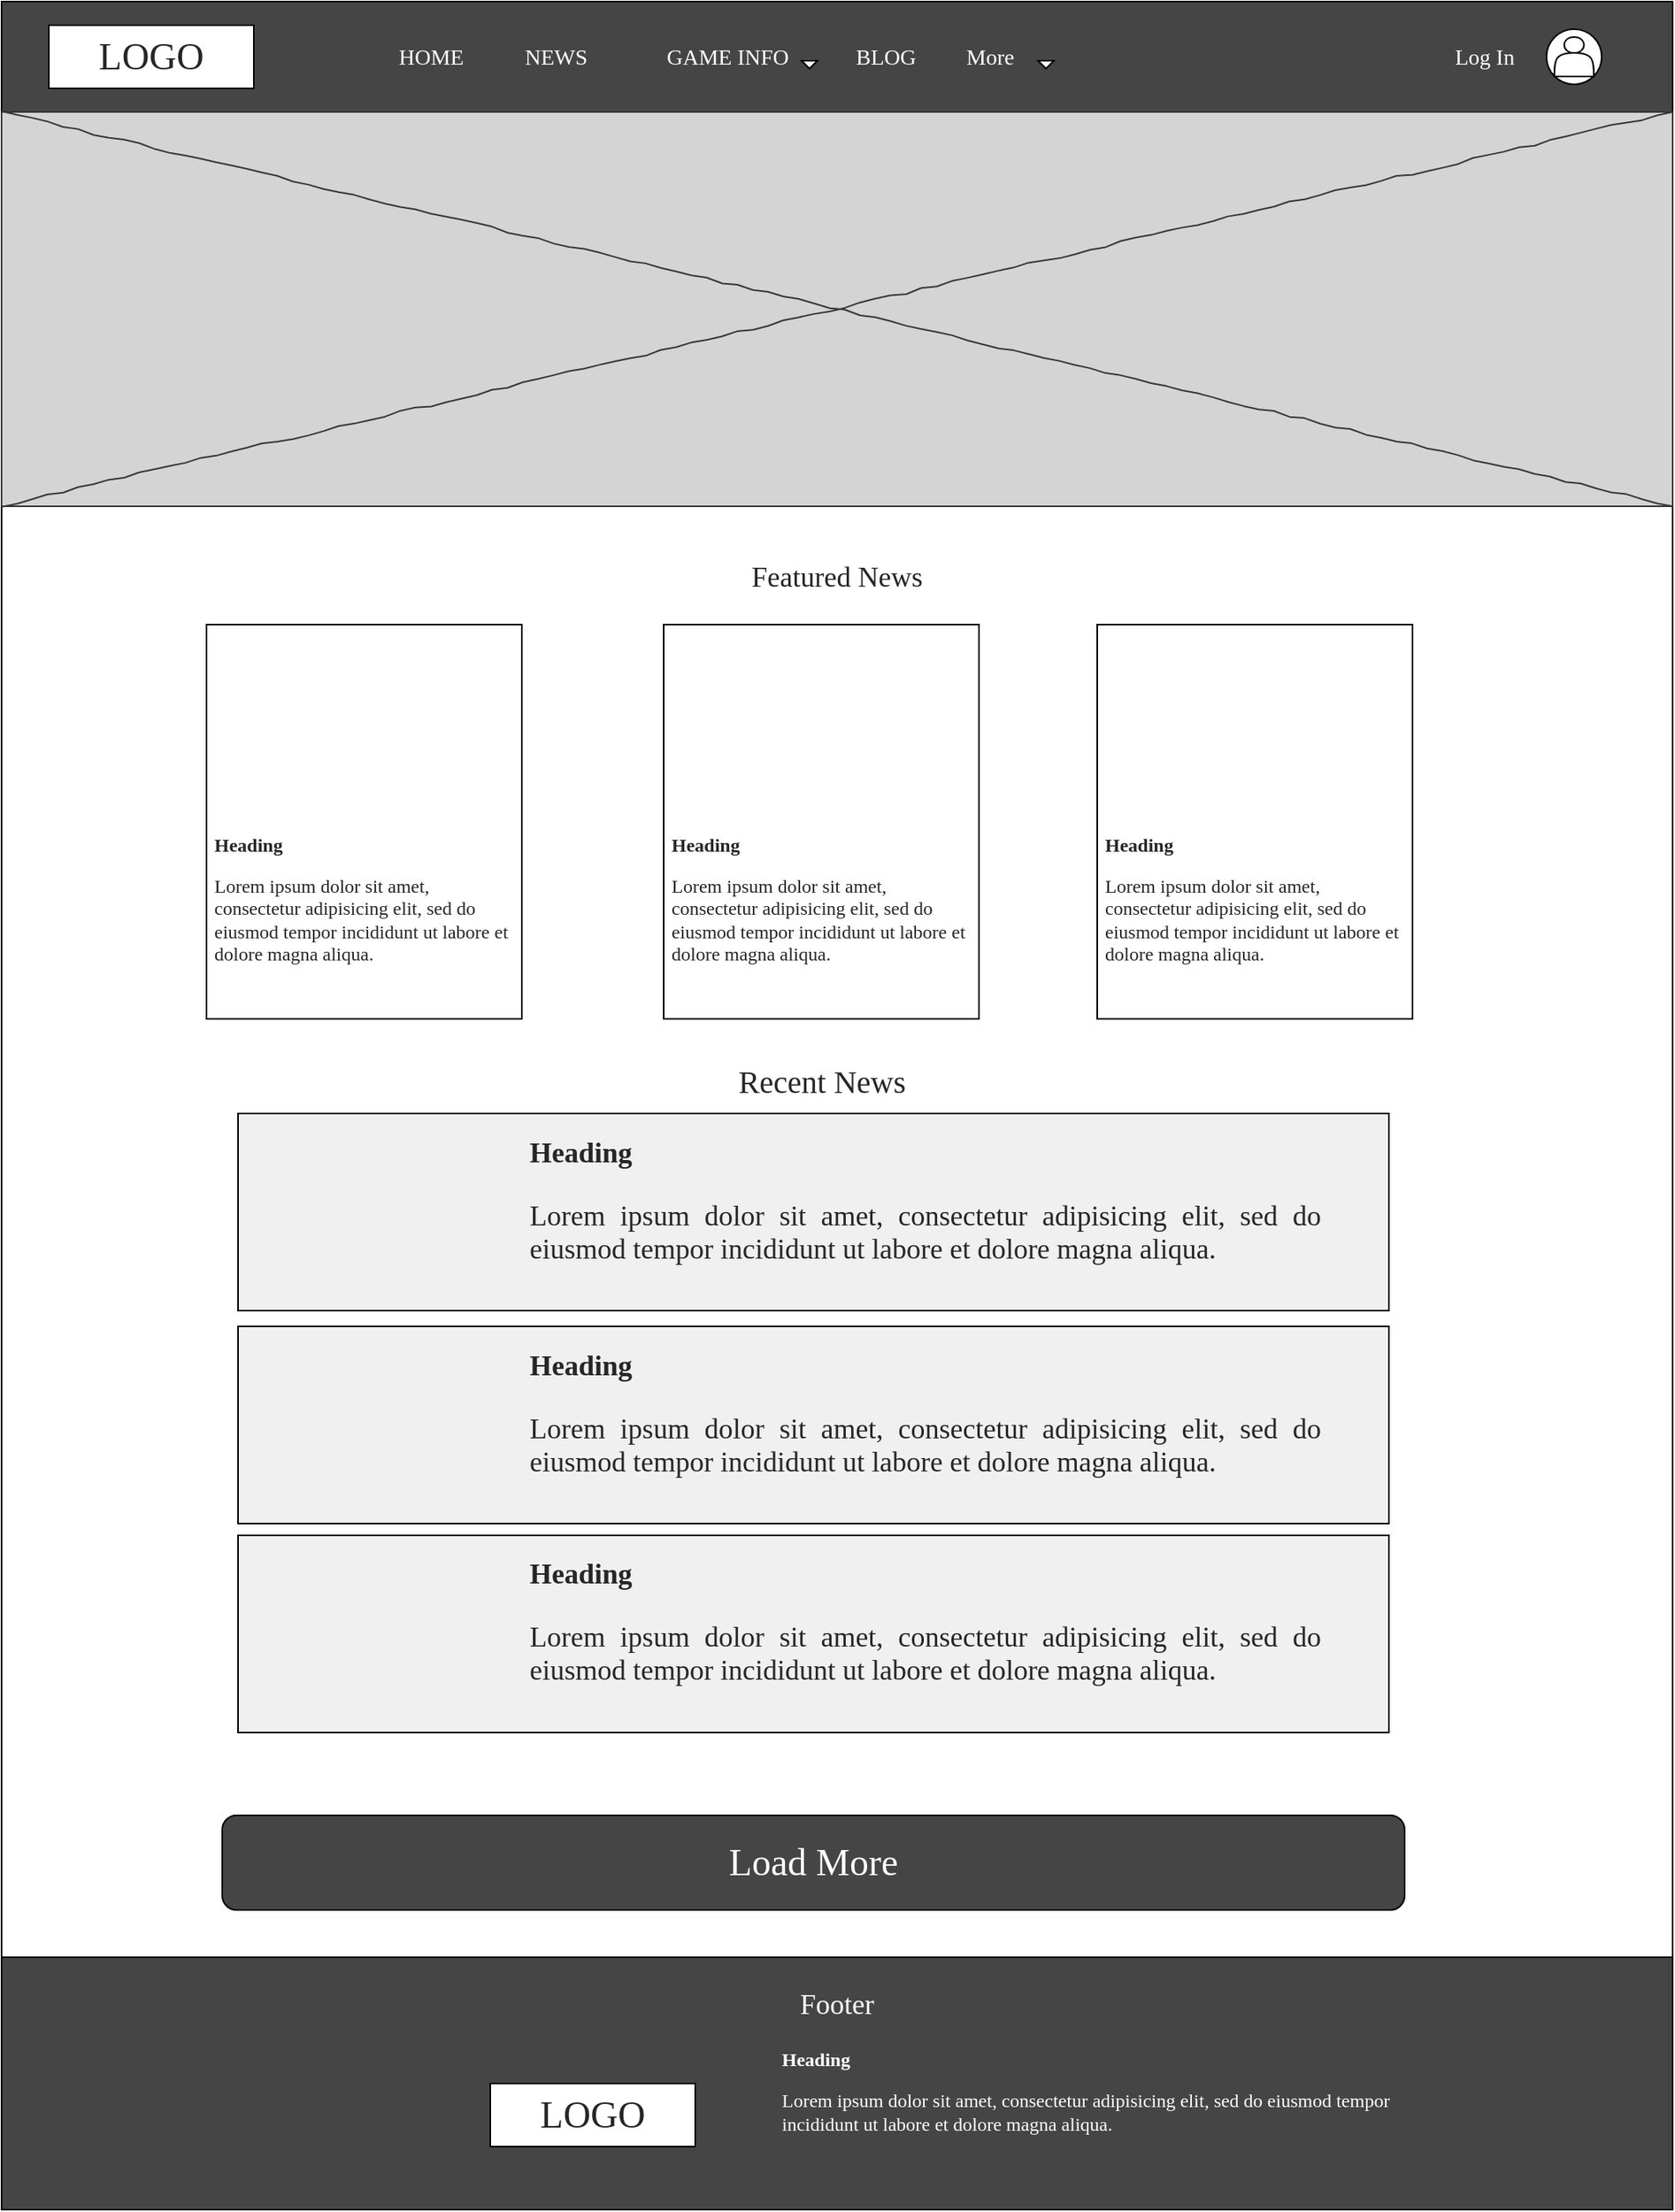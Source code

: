 <mxfile version="15.8.4" type="device"><diagram name="Page-1" id="03018318-947c-dd8e-b7a3-06fadd420f32"><mxGraphModel dx="1736" dy="964" grid="1" gridSize="10" guides="1" tooltips="1" connect="1" arrows="1" fold="1" page="1" pageScale="1" pageWidth="1100" pageHeight="850" background="none" math="0" shadow="0"><root><mxCell id="0"/><mxCell id="1" parent="0"/><mxCell id="8YxkekfNUOhZUSyfXrQ1-2" value="" style="rounded=0;whiteSpace=wrap;html=1;strokeColor=default;" vertex="1" parent="1"><mxGeometry x="30" y="10" width="1060" height="1400" as="geometry"/></mxCell><mxCell id="8YxkekfNUOhZUSyfXrQ1-4" value="" style="rounded=0;whiteSpace=wrap;html=1;strokeColor=default;fillColor=#454545;" vertex="1" parent="1"><mxGeometry x="30" y="10" width="1060" height="70" as="geometry"/></mxCell><mxCell id="677b7b8949515195-11" value="&lt;font color=&quot;#ffffff&quot;&gt;HOME&lt;/font&gt;" style="text;html=1;points=[];align=left;verticalAlign=top;spacingTop=-4;fontSize=14;fontFamily=Verdana" parent="1" vertex="1"><mxGeometry x="280" y="35" width="60" height="20" as="geometry"/></mxCell><mxCell id="677b7b8949515195-12" value="&lt;font color=&quot;#ffffff&quot;&gt;NEWS&lt;/font&gt;" style="text;html=1;points=[];align=left;verticalAlign=top;spacingTop=-4;fontSize=14;fontFamily=Verdana" parent="1" vertex="1"><mxGeometry x="360" y="35" width="60" height="20" as="geometry"/></mxCell><mxCell id="677b7b8949515195-13" value="&lt;font color=&quot;#ffffff&quot;&gt;GAME INFO&lt;/font&gt;" style="text;html=1;points=[];align=left;verticalAlign=top;spacingTop=-4;fontSize=14;fontFamily=Verdana" parent="1" vertex="1"><mxGeometry x="450" y="35" width="60" height="20" as="geometry"/></mxCell><mxCell id="677b7b8949515195-14" value="&lt;font color=&quot;#ffffff&quot;&gt;BLOG&lt;/font&gt;" style="text;html=1;points=[];align=left;verticalAlign=top;spacingTop=-4;fontSize=14;fontFamily=Verdana" parent="1" vertex="1"><mxGeometry x="570" y="35" width="60" height="20" as="geometry"/></mxCell><mxCell id="677b7b8949515195-16" value="" style="verticalLabelPosition=bottom;shadow=0;dashed=0;align=center;html=1;verticalAlign=top;strokeWidth=1;shape=mxgraph.mockup.graphics.simpleIcon;strokeColor=#363636;rounded=0;labelBackgroundColor=none;fontFamily=Verdana;fontSize=14;fontColor=#000000;comic=1;fillColor=#D4D4D4;" parent="1" vertex="1"><mxGeometry x="30" y="80" width="1060" height="250" as="geometry"/></mxCell><mxCell id="4Bus9S0kqpoXnTmJtVDK-2" value="&lt;font color=&quot;#ffffff&quot;&gt;More&lt;/font&gt;" style="text;html=1;points=[];align=left;verticalAlign=top;spacingTop=-4;fontSize=14;fontFamily=Verdana" parent="1" vertex="1"><mxGeometry x="640" y="35" width="60" height="20" as="geometry"/></mxCell><mxCell id="8YxkekfNUOhZUSyfXrQ1-5" value="" style="triangle;whiteSpace=wrap;html=1;fontColor=#FFFFFF;strokeColor=default;fillColor=#FFFFFF;rotation=90;" vertex="1" parent="1"><mxGeometry x="540" y="45" width="5" height="10" as="geometry"/></mxCell><mxCell id="8YxkekfNUOhZUSyfXrQ1-7" value="" style="triangle;whiteSpace=wrap;html=1;fontColor=#FFFFFF;strokeColor=default;fillColor=#FFFFFF;rotation=90;" vertex="1" parent="1"><mxGeometry x="690" y="45" width="5" height="10" as="geometry"/></mxCell><mxCell id="8YxkekfNUOhZUSyfXrQ1-10" value="&lt;font color=&quot;#262626&quot; style=&quot;font-size: 24px&quot;&gt;LOGO&lt;/font&gt;" style="rounded=0;whiteSpace=wrap;html=1;fontColor=#FFFFFF;strokeColor=default;fillColor=#FFFFFF;fontFamily=Verdana;" vertex="1" parent="1"><mxGeometry x="60" y="25" width="130" height="40" as="geometry"/></mxCell><mxCell id="8YxkekfNUOhZUSyfXrQ1-11" value="&lt;font color=&quot;#ffffff&quot;&gt;Log In&amp;nbsp;&lt;/font&gt;" style="text;html=1;points=[];align=left;verticalAlign=top;spacingTop=-4;fontSize=14;fontFamily=Verdana" vertex="1" parent="1"><mxGeometry x="950" y="35" width="60" height="20" as="geometry"/></mxCell><mxCell id="8YxkekfNUOhZUSyfXrQ1-12" value="" style="ellipse;whiteSpace=wrap;html=1;aspect=fixed;fontFamily=Lucida Console;fontSize=24;fontColor=#262626;strokeColor=default;fillColor=#FFFFFF;" vertex="1" parent="1"><mxGeometry x="1010" y="27.5" width="35" height="35" as="geometry"/></mxCell><mxCell id="8YxkekfNUOhZUSyfXrQ1-13" value="" style="shape=actor;whiteSpace=wrap;html=1;fontFamily=Lucida Console;fontSize=24;fontColor=#262626;strokeColor=default;fillColor=#FFFFFF;" vertex="1" parent="1"><mxGeometry x="1015" y="32.5" width="25" height="25" as="geometry"/></mxCell><mxCell id="8YxkekfNUOhZUSyfXrQ1-17" value="&lt;h1 style=&quot;font-size: 12px&quot;&gt;&lt;font style=&quot;font-size: 12px&quot; color=&quot;#262626&quot;&gt;&lt;br&gt;&lt;/font&gt;&lt;/h1&gt;&lt;h1 style=&quot;font-size: 12px&quot;&gt;&lt;font style=&quot;font-size: 12px&quot; color=&quot;#262626&quot;&gt;&lt;br&gt;&lt;/font&gt;&lt;/h1&gt;&lt;h1 style=&quot;font-size: 12px&quot;&gt;&lt;font style=&quot;font-size: 12px&quot; color=&quot;#262626&quot;&gt;&lt;br&gt;&lt;/font&gt;&lt;/h1&gt;&lt;h1 style=&quot;font-size: 12px&quot;&gt;&lt;font style=&quot;font-size: 12px&quot; color=&quot;#262626&quot;&gt;&lt;br&gt;&lt;/font&gt;&lt;/h1&gt;&lt;h1 style=&quot;font-size: 12px&quot;&gt;&lt;font style=&quot;font-size: 12px&quot; color=&quot;#262626&quot;&gt;&lt;br&gt;&lt;/font&gt;&lt;/h1&gt;&lt;h1 style=&quot;font-size: 12px&quot;&gt;&lt;font style=&quot;font-size: 12px&quot; color=&quot;#262626&quot;&gt;&lt;br&gt;&lt;/font&gt;&lt;/h1&gt;&lt;h1 style=&quot;font-size: 12px&quot;&gt;&lt;font style=&quot;font-size: 12px&quot; color=&quot;#262626&quot;&gt;Heading&lt;/font&gt;&lt;/h1&gt;&lt;p style=&quot;font-size: 12px&quot;&gt;&lt;font style=&quot;font-size: 12px&quot; color=&quot;#262626&quot;&gt;Lorem ipsum dolor sit amet, consectetur adipisicing elit, sed do eiusmod tempor incididunt ut labore et dolore magna aliqua.&lt;/font&gt;&lt;/p&gt;" style="text;html=1;spacing=5;spacingTop=-20;whiteSpace=wrap;overflow=hidden;rounded=0;fontFamily=Lucida Console;fontSize=24;fillColor=default;strokeColor=default;" vertex="1" parent="1"><mxGeometry x="160" y="405" width="200" height="250" as="geometry"/></mxCell><mxCell id="8YxkekfNUOhZUSyfXrQ1-19" value="" style="shape=image;html=1;verticalAlign=top;verticalLabelPosition=bottom;labelBackgroundColor=#ffffff;imageAspect=0;aspect=fixed;image=https://cdn4.iconfinder.com/data/icons/evil-icons-user-interface/64/picture-128.png;fontFamily=Lucida Console;fontSize=12;fontColor=#262626;strokeColor=default;fillColor=default;" vertex="1" parent="1"><mxGeometry x="160" y="370" width="200" height="200" as="geometry"/></mxCell><mxCell id="8YxkekfNUOhZUSyfXrQ1-20" value="&lt;h1 style=&quot;font-size: 12px&quot;&gt;&lt;font style=&quot;font-size: 12px&quot; color=&quot;#262626&quot;&gt;&lt;br&gt;&lt;/font&gt;&lt;/h1&gt;&lt;h1 style=&quot;font-size: 12px&quot;&gt;&lt;font style=&quot;font-size: 12px&quot; color=&quot;#262626&quot;&gt;&lt;br&gt;&lt;/font&gt;&lt;/h1&gt;&lt;h1 style=&quot;font-size: 12px&quot;&gt;&lt;font style=&quot;font-size: 12px&quot; color=&quot;#262626&quot;&gt;&lt;br&gt;&lt;/font&gt;&lt;/h1&gt;&lt;h1 style=&quot;font-size: 12px&quot;&gt;&lt;font style=&quot;font-size: 12px&quot; color=&quot;#262626&quot;&gt;&lt;br&gt;&lt;/font&gt;&lt;/h1&gt;&lt;h1 style=&quot;font-size: 12px&quot;&gt;&lt;font style=&quot;font-size: 12px&quot; color=&quot;#262626&quot;&gt;&lt;br&gt;&lt;/font&gt;&lt;/h1&gt;&lt;h1 style=&quot;font-size: 12px&quot;&gt;&lt;font style=&quot;font-size: 12px&quot; color=&quot;#262626&quot;&gt;&lt;br&gt;&lt;/font&gt;&lt;/h1&gt;&lt;h1 style=&quot;font-size: 12px&quot;&gt;&lt;font style=&quot;font-size: 12px&quot; color=&quot;#262626&quot;&gt;Heading&lt;/font&gt;&lt;/h1&gt;&lt;p style=&quot;font-size: 12px&quot;&gt;&lt;font style=&quot;font-size: 12px&quot; color=&quot;#262626&quot;&gt;Lorem ipsum dolor sit amet, consectetur adipisicing elit, sed do eiusmod tempor incididunt ut labore et dolore magna aliqua.&lt;/font&gt;&lt;/p&gt;" style="text;html=1;spacing=5;spacingTop=-20;whiteSpace=wrap;overflow=hidden;rounded=0;fontFamily=Lucida Console;fontSize=24;fillColor=default;strokeColor=default;" vertex="1" parent="1"><mxGeometry x="450" y="405" width="200" height="250" as="geometry"/></mxCell><mxCell id="8YxkekfNUOhZUSyfXrQ1-21" value="" style="shape=image;html=1;verticalAlign=top;verticalLabelPosition=bottom;labelBackgroundColor=#ffffff;imageAspect=0;aspect=fixed;image=https://cdn4.iconfinder.com/data/icons/evil-icons-user-interface/64/picture-128.png;fontFamily=Lucida Console;fontSize=12;fontColor=#262626;strokeColor=default;fillColor=default;" vertex="1" parent="1"><mxGeometry x="450" y="370" width="200" height="200" as="geometry"/></mxCell><mxCell id="8YxkekfNUOhZUSyfXrQ1-22" value="&lt;h1 style=&quot;font-size: 12px&quot;&gt;&lt;font style=&quot;font-size: 12px&quot; color=&quot;#262626&quot;&gt;&lt;br&gt;&lt;/font&gt;&lt;/h1&gt;&lt;h1 style=&quot;font-size: 12px&quot;&gt;&lt;font style=&quot;font-size: 12px&quot; color=&quot;#262626&quot;&gt;&lt;br&gt;&lt;/font&gt;&lt;/h1&gt;&lt;h1 style=&quot;font-size: 12px&quot;&gt;&lt;font style=&quot;font-size: 12px&quot; color=&quot;#262626&quot;&gt;&lt;br&gt;&lt;/font&gt;&lt;/h1&gt;&lt;h1 style=&quot;font-size: 12px&quot;&gt;&lt;font style=&quot;font-size: 12px&quot; color=&quot;#262626&quot;&gt;&lt;br&gt;&lt;/font&gt;&lt;/h1&gt;&lt;h1 style=&quot;font-size: 12px&quot;&gt;&lt;font style=&quot;font-size: 12px&quot; color=&quot;#262626&quot;&gt;&lt;br&gt;&lt;/font&gt;&lt;/h1&gt;&lt;h1 style=&quot;font-size: 12px&quot;&gt;&lt;font style=&quot;font-size: 12px&quot; color=&quot;#262626&quot;&gt;&lt;br&gt;&lt;/font&gt;&lt;/h1&gt;&lt;h1 style=&quot;font-size: 12px&quot;&gt;&lt;font style=&quot;font-size: 12px&quot; color=&quot;#262626&quot;&gt;Heading&lt;/font&gt;&lt;/h1&gt;&lt;p style=&quot;font-size: 12px&quot;&gt;&lt;font style=&quot;font-size: 12px&quot; color=&quot;#262626&quot;&gt;Lorem ipsum dolor sit amet, consectetur adipisicing elit, sed do eiusmod tempor incididunt ut labore et dolore magna aliqua.&lt;/font&gt;&lt;/p&gt;" style="text;html=1;spacing=5;spacingTop=-20;whiteSpace=wrap;overflow=hidden;rounded=0;fontFamily=Lucida Console;fontSize=24;fillColor=default;strokeColor=default;" vertex="1" parent="1"><mxGeometry x="725" y="405" width="200" height="250" as="geometry"/></mxCell><mxCell id="8YxkekfNUOhZUSyfXrQ1-23" value="" style="shape=image;html=1;verticalAlign=top;verticalLabelPosition=bottom;labelBackgroundColor=#ffffff;imageAspect=0;aspect=fixed;image=https://cdn4.iconfinder.com/data/icons/evil-icons-user-interface/64/picture-128.png;fontFamily=Lucida Console;fontSize=12;fontColor=#262626;strokeColor=default;fillColor=default;" vertex="1" parent="1"><mxGeometry x="725" y="370" width="200" height="200" as="geometry"/></mxCell><mxCell id="8YxkekfNUOhZUSyfXrQ1-25" value="" style="rounded=0;whiteSpace=wrap;html=1;fontFamily=Lucida Console;fontSize=12;fontColor=#262626;strokeColor=default;fillColor=#F0F0F0;" vertex="1" parent="1"><mxGeometry x="180" y="715" width="730" height="125" as="geometry"/></mxCell><mxCell id="8YxkekfNUOhZUSyfXrQ1-26" value="&lt;h1 style=&quot;text-align: justify ; font-size: 18px&quot;&gt;&lt;font style=&quot;font-size: 18px&quot;&gt;Heading&lt;/font&gt;&lt;/h1&gt;&lt;p style=&quot;text-align: justify ; font-size: 18px&quot;&gt;&lt;font style=&quot;font-size: 18px&quot;&gt;Lorem ipsum dolor sit amet, consectetur adipisicing elit, sed do eiusmod tempor incididunt ut labore et dolore magna aliqua.&lt;/font&gt;&lt;/p&gt;" style="text;html=1;strokeColor=none;fillColor=none;spacing=5;spacingTop=-20;whiteSpace=wrap;overflow=hidden;rounded=0;fontFamily=Lucida Console;fontSize=12;fontColor=#262626;" vertex="1" parent="1"><mxGeometry x="360" y="727.5" width="509.75" height="100" as="geometry"/></mxCell><mxCell id="8YxkekfNUOhZUSyfXrQ1-27" value="" style="shape=image;html=1;verticalAlign=top;verticalLabelPosition=bottom;labelBackgroundColor=#ffffff;imageAspect=0;aspect=fixed;image=https://cdn4.iconfinder.com/data/icons/48-bubbles/48/18.Pictures-Day-128.png;fontFamily=Lucida Console;fontSize=18;fontColor=#262626;strokeColor=default;fillColor=#F0F0F0;" vertex="1" parent="1"><mxGeometry x="200" y="715" width="132.5" height="132.5" as="geometry"/></mxCell><mxCell id="8YxkekfNUOhZUSyfXrQ1-31" value="&lt;font style=&quot;font-size: 20px&quot;&gt;Recent News&lt;/font&gt;" style="text;html=1;strokeColor=none;fillColor=none;align=center;verticalAlign=middle;whiteSpace=wrap;rounded=0;fontFamily=Lucida Console;fontSize=18;fontColor=#262626;" vertex="1" parent="1"><mxGeometry x="444" y="680" width="212.5" height="30" as="geometry"/></mxCell><mxCell id="8YxkekfNUOhZUSyfXrQ1-32" value="" style="rounded=0;whiteSpace=wrap;html=1;fontFamily=Lucida Console;fontSize=18;fontColor=#262626;strokeColor=default;fillColor=#454545;" vertex="1" parent="1"><mxGeometry x="30" y="1250" width="1060" height="160" as="geometry"/></mxCell><mxCell id="8YxkekfNUOhZUSyfXrQ1-35" value="&lt;font color=&quot;#ffffff&quot;&gt;Footer&lt;/font&gt;" style="text;html=1;strokeColor=none;fillColor=none;align=center;verticalAlign=middle;whiteSpace=wrap;rounded=0;fontFamily=Lucida Console;fontSize=18;fontColor=#262626;" vertex="1" parent="1"><mxGeometry x="530" y="1265" width="60" height="30" as="geometry"/></mxCell><mxCell id="8YxkekfNUOhZUSyfXrQ1-36" value="&lt;font color=&quot;#262626&quot; style=&quot;font-size: 24px&quot;&gt;LOGO&lt;/font&gt;" style="rounded=0;whiteSpace=wrap;html=1;fontColor=#FFFFFF;strokeColor=default;fillColor=#FFFFFF;fontFamily=Verdana;" vertex="1" parent="1"><mxGeometry x="340" y="1330" width="130" height="40" as="geometry"/></mxCell><mxCell id="8YxkekfNUOhZUSyfXrQ1-40" value="" style="shape=image;html=1;verticalAlign=top;verticalLabelPosition=bottom;labelBackgroundColor=#ffffff;imageAspect=0;aspect=fixed;image=https://cdn4.iconfinder.com/data/icons/social-media-flat-7/64/Social-media_Youtube-128.png;fontFamily=Lucida Console;fontSize=18;fontColor=#FFFFFF;strokeColor=default;fillColor=#454545;" vertex="1" parent="1"><mxGeometry x="240" y="1260" width="30" height="30" as="geometry"/></mxCell><mxCell id="8YxkekfNUOhZUSyfXrQ1-41" value="" style="shape=image;html=1;verticalAlign=top;verticalLabelPosition=bottom;labelBackgroundColor=#ffffff;imageAspect=0;aspect=fixed;image=https://cdn4.iconfinder.com/data/icons/social-media-flat-7/64/Social-media_Twitter-128.png;fontFamily=Lucida Console;fontSize=18;fontColor=#FFFFFF;strokeColor=default;fillColor=#454545;" vertex="1" parent="1"><mxGeometry x="210" y="1265" width="20" height="20" as="geometry"/></mxCell><mxCell id="8YxkekfNUOhZUSyfXrQ1-42" value="" style="shape=image;html=1;verticalAlign=top;verticalLabelPosition=bottom;labelBackgroundColor=#ffffff;imageAspect=0;aspect=fixed;image=https://cdn2.iconfinder.com/data/icons/social-media-2285/512/1_Facebook2_colored_svg-128.png;fontFamily=Lucida Console;fontSize=18;fontColor=#FFFFFF;strokeColor=default;fillColor=#454545;" vertex="1" parent="1"><mxGeometry x="180" y="1265" width="20" height="20" as="geometry"/></mxCell><mxCell id="8YxkekfNUOhZUSyfXrQ1-43" value="" style="shape=image;html=1;verticalAlign=top;verticalLabelPosition=bottom;labelBackgroundColor=#ffffff;imageAspect=0;aspect=fixed;image=https://cdn3.iconfinder.com/data/icons/2018-social-media-logotypes/1000/2018_social_media_popular_app_logo_instagram-128.png;fontFamily=Lucida Console;fontSize=18;fontColor=#FFFFFF;strokeColor=default;fillColor=#454545;" vertex="1" parent="1"><mxGeometry x="280" y="1263" width="25" height="25" as="geometry"/></mxCell><mxCell id="8YxkekfNUOhZUSyfXrQ1-44" value="&lt;h1 style=&quot;font-size: 12px&quot;&gt;&lt;font style=&quot;font-size: 12px&quot;&gt;Heading&lt;/font&gt;&lt;/h1&gt;&lt;p style=&quot;font-size: 12px&quot;&gt;&lt;font style=&quot;font-size: 12px&quot;&gt;Lorem ipsum dolor sit amet, consectetur adipisicing elit, sed do eiusmod tempor incididunt ut labore et dolore magna aliqua.&lt;/font&gt;&lt;/p&gt;" style="text;html=1;strokeColor=none;fillColor=none;spacing=5;spacingTop=-20;whiteSpace=wrap;overflow=hidden;rounded=0;fontFamily=Lucida Console;fontSize=18;fontColor=#FFFFFF;" vertex="1" parent="1"><mxGeometry x="520" y="1310" width="405" height="90" as="geometry"/></mxCell><mxCell id="8YxkekfNUOhZUSyfXrQ1-45" value="Featured News" style="text;html=1;strokeColor=none;fillColor=none;align=center;verticalAlign=middle;whiteSpace=wrap;rounded=0;fontFamily=Lucida Console;fontSize=18;fontColor=#262626;" vertex="1" parent="1"><mxGeometry x="460" y="360" width="200" height="30" as="geometry"/></mxCell><mxCell id="8YxkekfNUOhZUSyfXrQ1-46" value="" style="rounded=0;whiteSpace=wrap;html=1;fontFamily=Lucida Console;fontSize=12;fontColor=#262626;strokeColor=default;fillColor=#F0F0F0;" vertex="1" parent="1"><mxGeometry x="180" y="850" width="730" height="125" as="geometry"/></mxCell><mxCell id="8YxkekfNUOhZUSyfXrQ1-47" value="&lt;h1 style=&quot;text-align: justify ; font-size: 18px&quot;&gt;&lt;font style=&quot;font-size: 18px&quot;&gt;Heading&lt;/font&gt;&lt;/h1&gt;&lt;p style=&quot;text-align: justify ; font-size: 18px&quot;&gt;&lt;font style=&quot;font-size: 18px&quot;&gt;Lorem ipsum dolor sit amet, consectetur adipisicing elit, sed do eiusmod tempor incididunt ut labore et dolore magna aliqua.&lt;/font&gt;&lt;/p&gt;" style="text;html=1;strokeColor=none;fillColor=none;spacing=5;spacingTop=-20;whiteSpace=wrap;overflow=hidden;rounded=0;fontFamily=Lucida Console;fontSize=12;fontColor=#262626;" vertex="1" parent="1"><mxGeometry x="360" y="862.5" width="509.75" height="100" as="geometry"/></mxCell><mxCell id="8YxkekfNUOhZUSyfXrQ1-48" value="" style="shape=image;html=1;verticalAlign=top;verticalLabelPosition=bottom;labelBackgroundColor=#ffffff;imageAspect=0;aspect=fixed;image=https://cdn4.iconfinder.com/data/icons/48-bubbles/48/18.Pictures-Day-128.png;fontFamily=Lucida Console;fontSize=18;fontColor=#262626;strokeColor=default;fillColor=#F0F0F0;" vertex="1" parent="1"><mxGeometry x="200" y="850" width="132.5" height="132.5" as="geometry"/></mxCell><mxCell id="8YxkekfNUOhZUSyfXrQ1-49" value="" style="rounded=0;whiteSpace=wrap;html=1;fontFamily=Lucida Console;fontSize=12;fontColor=#262626;strokeColor=default;fillColor=#F0F0F0;" vertex="1" parent="1"><mxGeometry x="180" y="982.5" width="730" height="125" as="geometry"/></mxCell><mxCell id="8YxkekfNUOhZUSyfXrQ1-50" value="&lt;h1 style=&quot;text-align: justify ; font-size: 18px&quot;&gt;&lt;font style=&quot;font-size: 18px&quot;&gt;Heading&lt;/font&gt;&lt;/h1&gt;&lt;p style=&quot;text-align: justify ; font-size: 18px&quot;&gt;&lt;font style=&quot;font-size: 18px&quot;&gt;Lorem ipsum dolor sit amet, consectetur adipisicing elit, sed do eiusmod tempor incididunt ut labore et dolore magna aliqua.&lt;/font&gt;&lt;/p&gt;" style="text;html=1;strokeColor=none;fillColor=none;spacing=5;spacingTop=-20;whiteSpace=wrap;overflow=hidden;rounded=0;fontFamily=Lucida Console;fontSize=12;fontColor=#262626;" vertex="1" parent="1"><mxGeometry x="360" y="995" width="509.75" height="100" as="geometry"/></mxCell><mxCell id="8YxkekfNUOhZUSyfXrQ1-51" value="" style="shape=image;html=1;verticalAlign=top;verticalLabelPosition=bottom;labelBackgroundColor=#ffffff;imageAspect=0;aspect=fixed;image=https://cdn4.iconfinder.com/data/icons/48-bubbles/48/18.Pictures-Day-128.png;fontFamily=Lucida Console;fontSize=18;fontColor=#262626;strokeColor=default;fillColor=#F0F0F0;" vertex="1" parent="1"><mxGeometry x="200" y="982.5" width="132.5" height="132.5" as="geometry"/></mxCell><mxCell id="8YxkekfNUOhZUSyfXrQ1-52" value="&lt;font style=&quot;font-size: 24px&quot;&gt;Load More&lt;/font&gt;" style="rounded=1;whiteSpace=wrap;html=1;fontFamily=Lucida Console;fontSize=20;fontColor=#FFFFFF;strokeColor=default;fillColor=#454545;" vertex="1" parent="1"><mxGeometry x="170" y="1160" width="750" height="60" as="geometry"/></mxCell></root></mxGraphModel></diagram></mxfile>